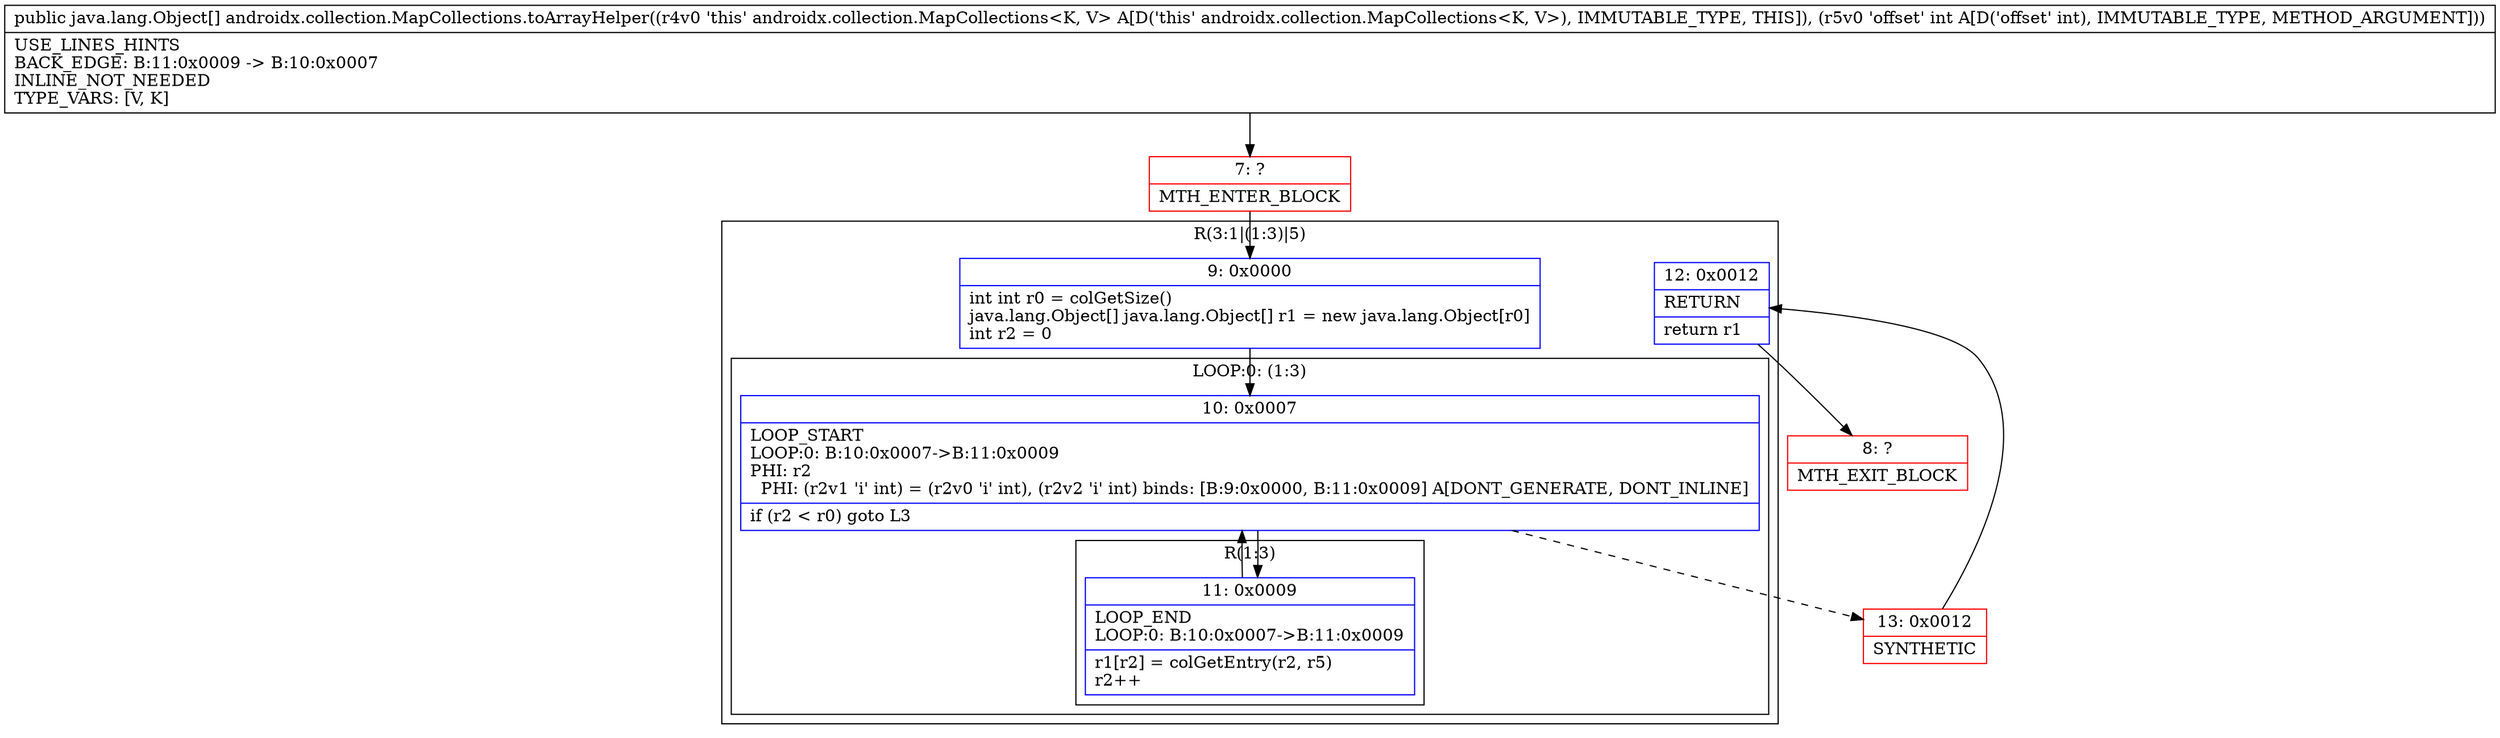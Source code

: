 digraph "CFG forandroidx.collection.MapCollections.toArrayHelper(I)[Ljava\/lang\/Object;" {
subgraph cluster_Region_2043439332 {
label = "R(3:1|(1:3)|5)";
node [shape=record,color=blue];
Node_9 [shape=record,label="{9\:\ 0x0000|int int r0 = colGetSize()\ljava.lang.Object[] java.lang.Object[] r1 = new java.lang.Object[r0]\lint r2 = 0\l}"];
subgraph cluster_LoopRegion_1470768160 {
label = "LOOP:0: (1:3)";
node [shape=record,color=blue];
Node_10 [shape=record,label="{10\:\ 0x0007|LOOP_START\lLOOP:0: B:10:0x0007\-\>B:11:0x0009\lPHI: r2 \l  PHI: (r2v1 'i' int) = (r2v0 'i' int), (r2v2 'i' int) binds: [B:9:0x0000, B:11:0x0009] A[DONT_GENERATE, DONT_INLINE]\l|if (r2 \< r0) goto L3\l}"];
subgraph cluster_Region_1097325433 {
label = "R(1:3)";
node [shape=record,color=blue];
Node_11 [shape=record,label="{11\:\ 0x0009|LOOP_END\lLOOP:0: B:10:0x0007\-\>B:11:0x0009\l|r1[r2] = colGetEntry(r2, r5)\lr2++\l}"];
}
}
Node_12 [shape=record,label="{12\:\ 0x0012|RETURN\l|return r1\l}"];
}
Node_7 [shape=record,color=red,label="{7\:\ ?|MTH_ENTER_BLOCK\l}"];
Node_13 [shape=record,color=red,label="{13\:\ 0x0012|SYNTHETIC\l}"];
Node_8 [shape=record,color=red,label="{8\:\ ?|MTH_EXIT_BLOCK\l}"];
MethodNode[shape=record,label="{public java.lang.Object[] androidx.collection.MapCollections.toArrayHelper((r4v0 'this' androidx.collection.MapCollections\<K, V\> A[D('this' androidx.collection.MapCollections\<K, V\>), IMMUTABLE_TYPE, THIS]), (r5v0 'offset' int A[D('offset' int), IMMUTABLE_TYPE, METHOD_ARGUMENT]))  | USE_LINES_HINTS\lBACK_EDGE: B:11:0x0009 \-\> B:10:0x0007\lINLINE_NOT_NEEDED\lTYPE_VARS: [V, K]\l}"];
MethodNode -> Node_7;Node_9 -> Node_10;
Node_10 -> Node_11;
Node_10 -> Node_13[style=dashed];
Node_11 -> Node_10;
Node_12 -> Node_8;
Node_7 -> Node_9;
Node_13 -> Node_12;
}

